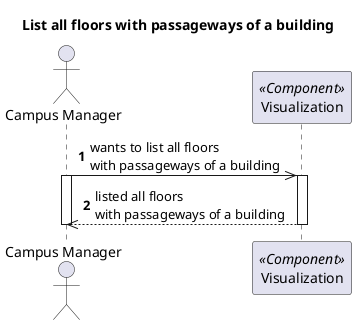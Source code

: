 @startuml Process View - Level 2 - List all floors with passageways of a building
'https://plantuml.com/sequence-diagram

autonumber

skinparam packageStyle rect

title List all floors with passageways of a building

actor "Campus Manager" as CM
participant "Visualization" as V <<Component>>

CM->> V : wants to list all floors \nwith passageways of a building

activate CM
activate V
CM<<--- V : listed all floors \nwith passageways of a building
deactivate V
deactivate CM

@enduml
